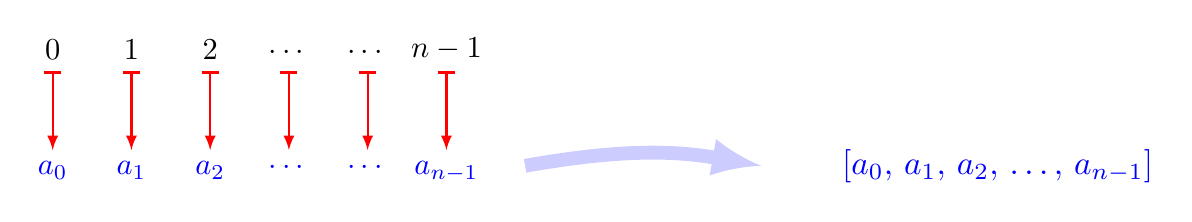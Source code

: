\begin{tikzpicture}[scale=1]

\foreach \i/\ii/\j in {0/0/{a_0},1/1/{a_1},2/2/{a_2},3/{\cdots}/{\cdots},4/{\cdots}/{\cdots},5/n-1/{a_{n-1}}}{
\draw[|->,>=latex,thick,red] (\i*1,0) node[above,black,scale=1.1]{$\ii$} -- ++(0,-1) node[below,blue,scale=1.1]{$\j$};
};

\draw [->,>=latex,blue!20,line width=5] (6,-1.2) to[bend left=10] ++(3,0);

\begin{scope}[xshift=12cm,yshift=-1.2cm]
\node[scale=1.2,blue] at (0,0) {$[a_0,\,a_1,\,a_2,\,\ldots,\,a_{n-1}]$};
\end{scope}

\end{tikzpicture}  